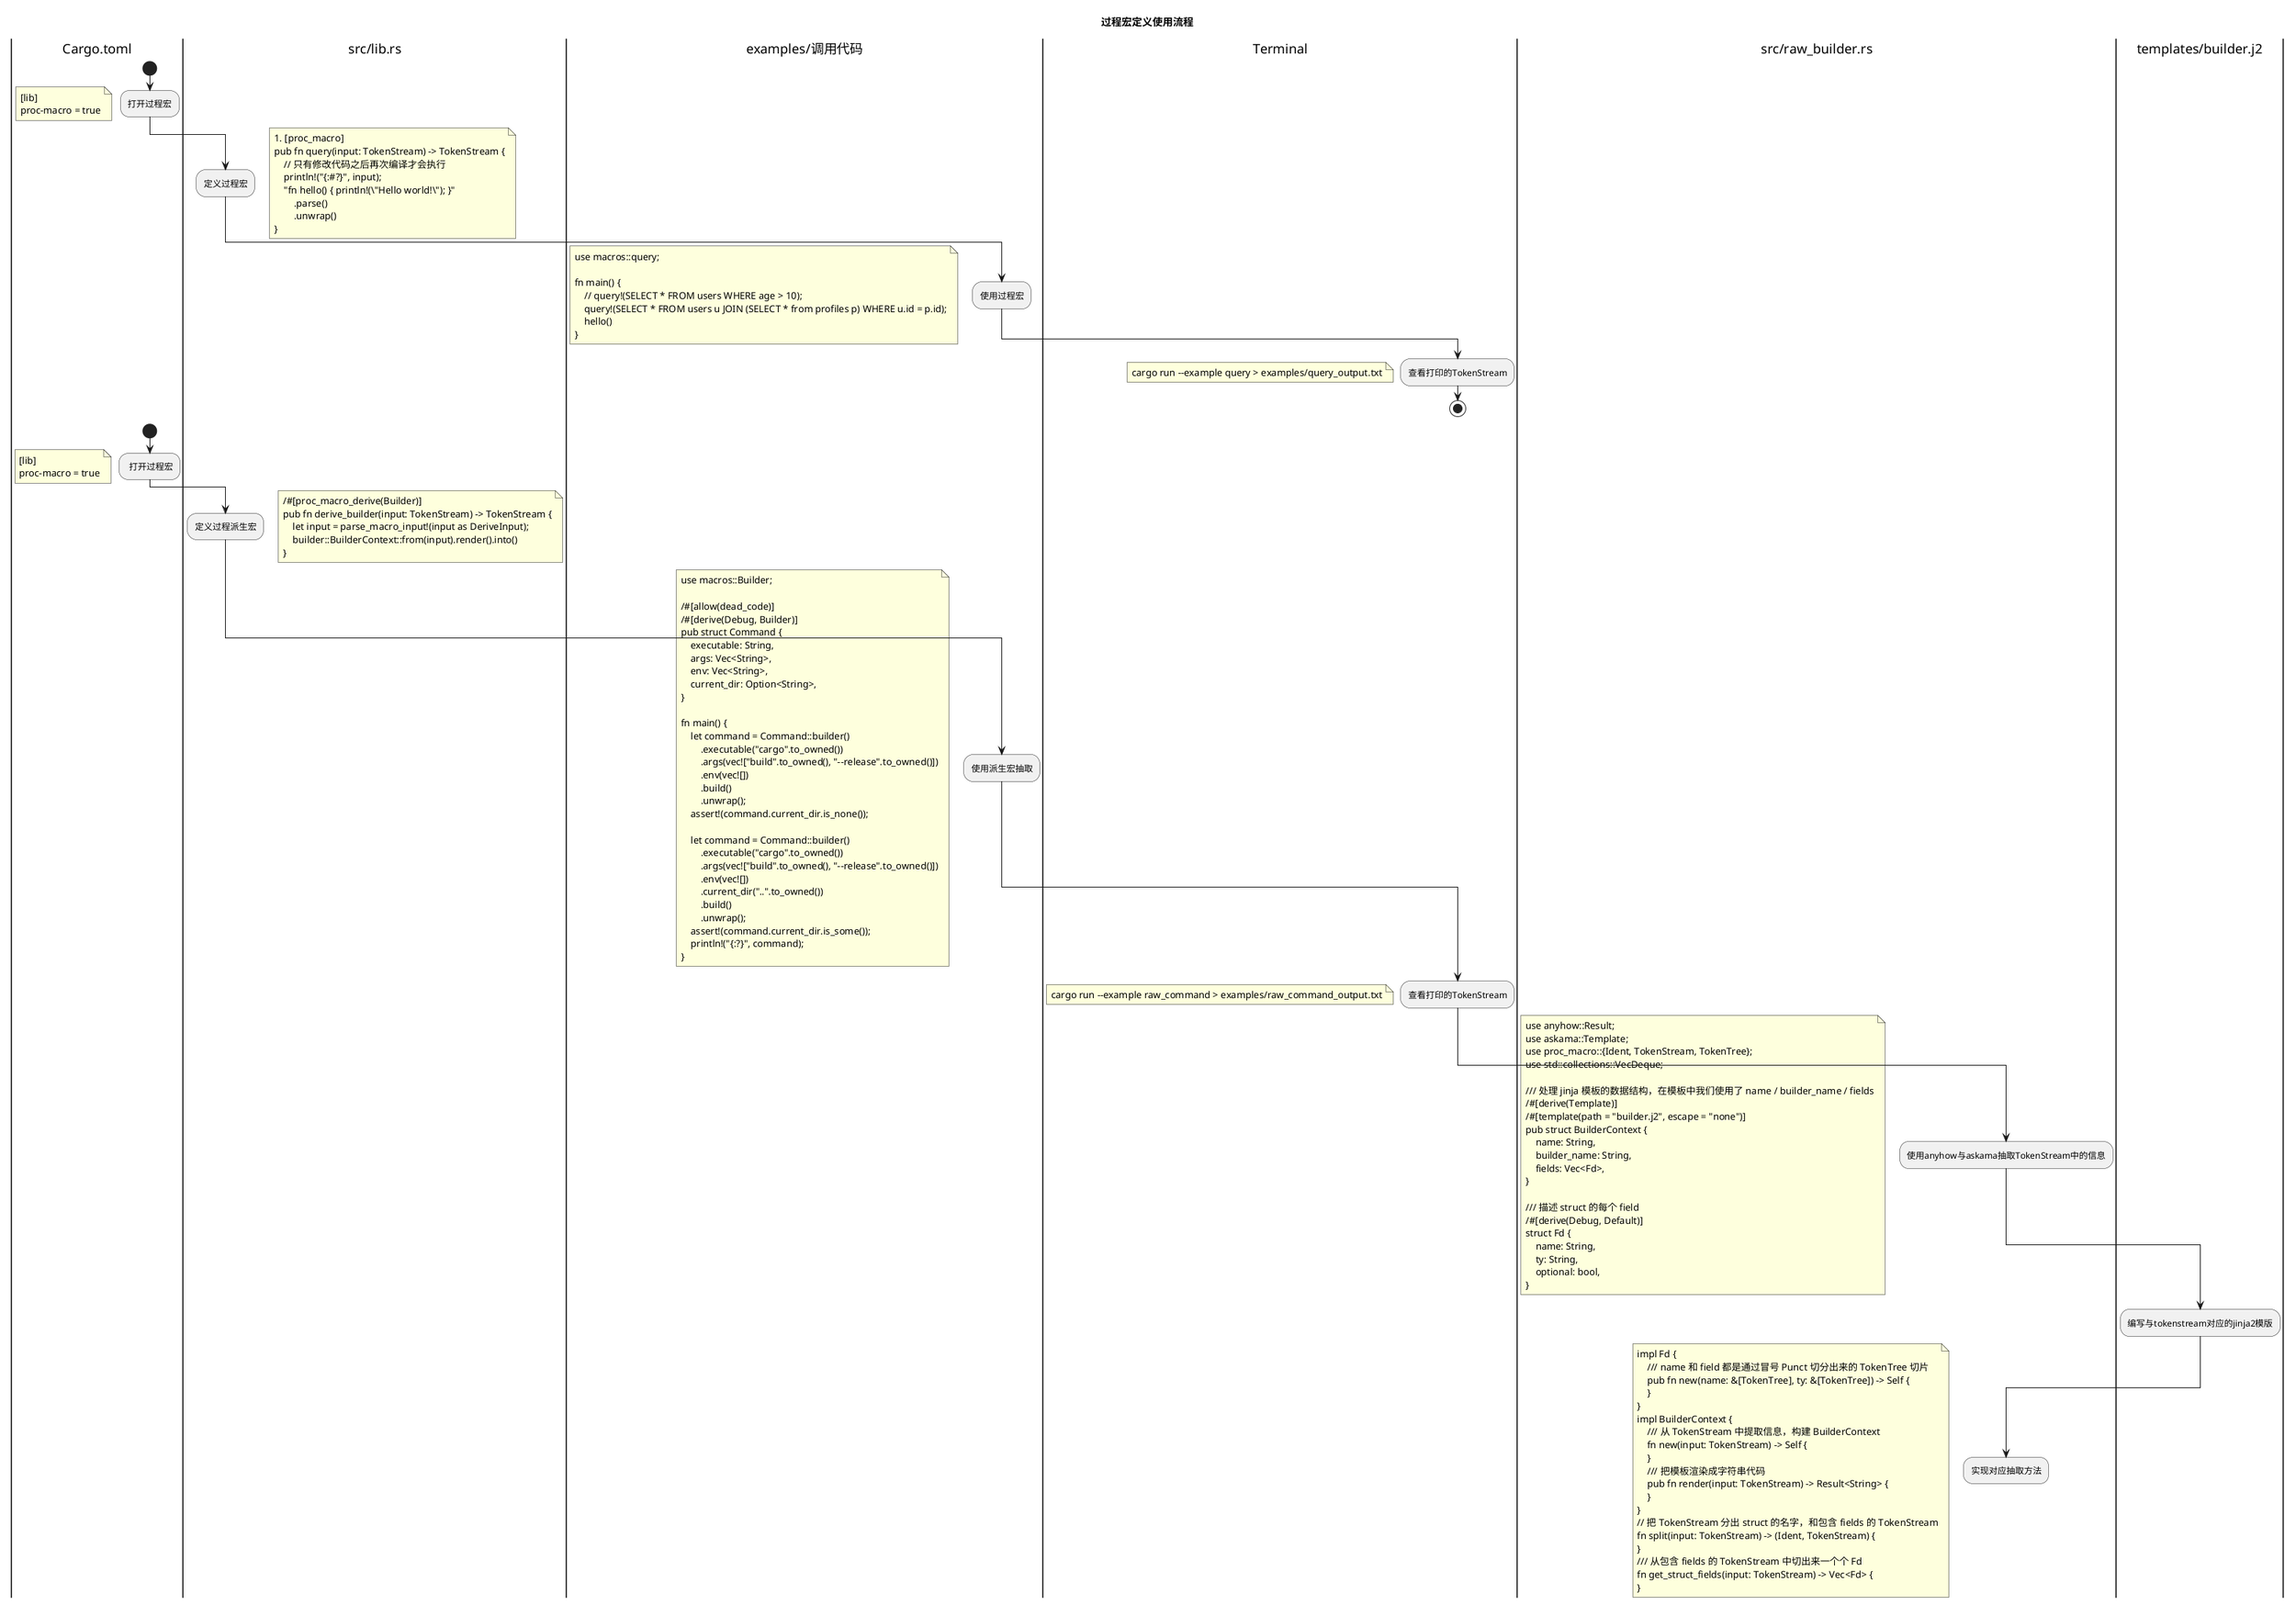 @startuml
title 过程宏定义使用流程
|Cargo.toml|
start
:打开过程宏;
floating note
[lib]
proc-macro = true
end note
|src/lib.rs|
:定义过程宏;
floating note right
#[proc_macro]
pub fn query(input: TokenStream) -> TokenStream {
    // 只有修改代码之后再次编译才会执行
    println!("{:#?}", input);
    "fn hello() { println!(\"Hello world!\"); }"
        .parse()
        .unwrap()
}
end note
|examples/调用代码|
:使用过程宏;
floating note
use macros::query;

fn main() {
    // query!(SELECT * FROM users WHERE age > 10);
    query!(SELECT * FROM users u JOIN (SELECT * from profiles p) WHERE u.id = p.id);
    hello()
}
end note
|Terminal|
:查看打印的TokenStream;
floating note
cargo run --example query > examples/query_output.txt
end note
stop
|Cargo.toml|
start
: 打开过程宏;
floating note
[lib]
proc-macro = true
end note
|src/lib.rs|
:定义过程派生宏;
floating note right
/#[proc_macro_derive(Builder)]
pub fn derive_builder(input: TokenStream) -> TokenStream {
    let input = parse_macro_input!(input as DeriveInput);
    builder::BuilderContext::from(input).render().into()
}
end note
|examples/调用代码|
:使用派生宏抽取;
floating note
use macros::Builder;

/#[allow(dead_code)]
/#[derive(Debug, Builder)]
pub struct Command {
    executable: String,
    args: Vec<String>,
    env: Vec<String>,
    current_dir: Option<String>,
}

fn main() {
    let command = Command::builder()
        .executable("cargo".to_owned())
        .args(vec!["build".to_owned(), "--release".to_owned()])
        .env(vec![])
        .build()
        .unwrap();
    assert!(command.current_dir.is_none());

    let command = Command::builder()
        .executable("cargo".to_owned())
        .args(vec!["build".to_owned(), "--release".to_owned()])
        .env(vec![])
        .current_dir("..".to_owned())
        .build()
        .unwrap();
    assert!(command.current_dir.is_some());
    println!("{:?}", command);
}
end note
|Terminal|
:查看打印的TokenStream;
floating note
cargo run --example raw_command > examples/raw_command_output.txt
end note
|src/raw_builder.rs|
:使用anyhow与askama抽取TokenStream中的信息;
floating note
use anyhow::Result;
use askama::Template;
use proc_macro::{Ident, TokenStream, TokenTree};
use std::collections::VecDeque;

/// 处理 jinja 模板的数据结构，在模板中我们使用了 name / builder_name / fields
/#[derive(Template)]
/#[template(path = "builder.j2", escape = "none")]
pub struct BuilderContext {
    name: String,
    builder_name: String,
    fields: Vec<Fd>,
}

/// 描述 struct 的每个 field
/#[derive(Debug, Default)]
struct Fd {
    name: String,
    ty: String,
    optional: bool,
}
end note
|templates/builder.j2|
:编写与tokenstream对应的jinja2模版;
|src/raw_builder.rs|
:实现对应抽取方法;
floating note
impl Fd {
    /// name 和 field 都是通过冒号 Punct 切分出来的 TokenTree 切片
    pub fn new(name: &[TokenTree], ty: &[TokenTree]) -> Self {
    }
}
impl BuilderContext {
    /// 从 TokenStream 中提取信息，构建 BuilderContext
    fn new(input: TokenStream) -> Self {
    }
    /// 把模板渲染成字符串代码
    pub fn render(input: TokenStream) -> Result<String> {
    }
}
// 把 TokenStream 分出 struct 的名字，和包含 fields 的 TokenStream
fn split(input: TokenStream) -> (Ident, TokenStream) {
}
/// 从包含 fields 的 TokenStream 中切出来一个个 Fd
fn get_struct_fields(input: TokenStream) -> Vec<Fd> {
}
end note
@enduml